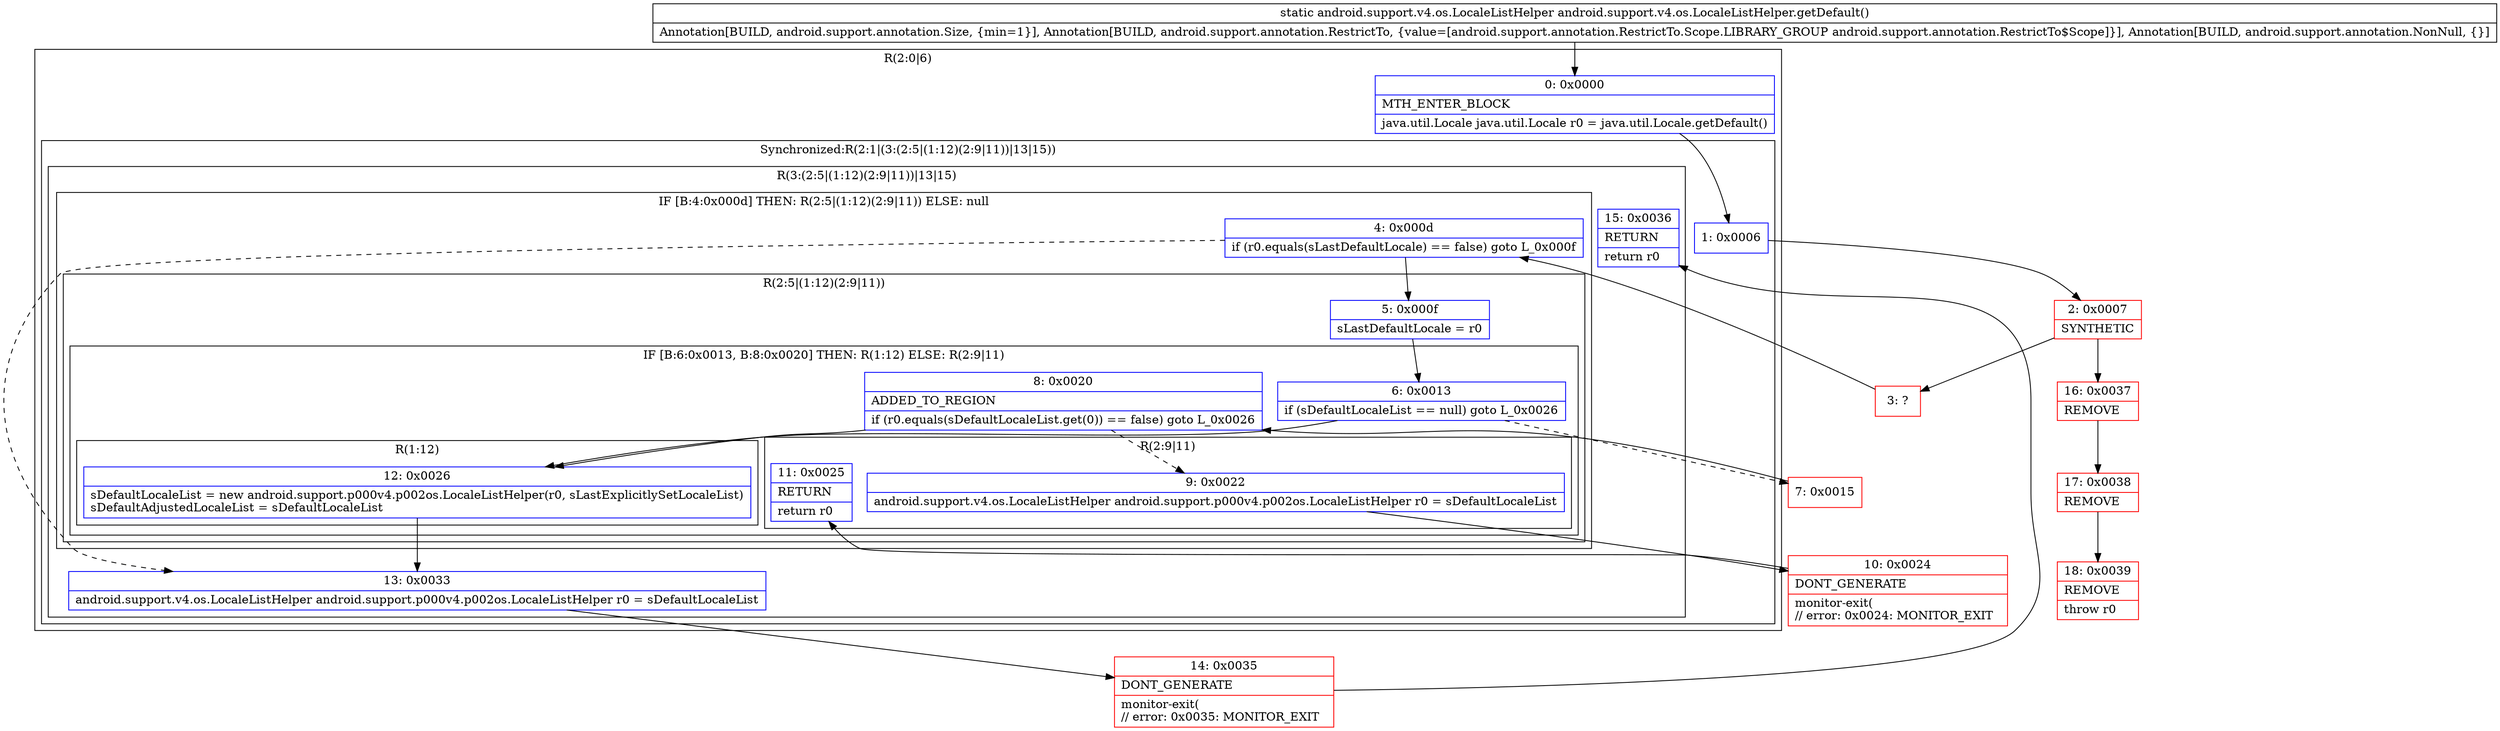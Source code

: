 digraph "CFG forandroid.support.v4.os.LocaleListHelper.getDefault()Landroid\/support\/v4\/os\/LocaleListHelper;" {
subgraph cluster_Region_999399474 {
label = "R(2:0|6)";
node [shape=record,color=blue];
Node_0 [shape=record,label="{0\:\ 0x0000|MTH_ENTER_BLOCK\l|java.util.Locale java.util.Locale r0 = java.util.Locale.getDefault()\l}"];
subgraph cluster_SynchronizedRegion_1311478441 {
label = "Synchronized:R(2:1|(3:(2:5|(1:12)(2:9|11))|13|15))";
node [shape=record,color=blue];
Node_1 [shape=record,label="{1\:\ 0x0006}"];
subgraph cluster_Region_674059702 {
label = "R(3:(2:5|(1:12)(2:9|11))|13|15)";
node [shape=record,color=blue];
subgraph cluster_IfRegion_1282589185 {
label = "IF [B:4:0x000d] THEN: R(2:5|(1:12)(2:9|11)) ELSE: null";
node [shape=record,color=blue];
Node_4 [shape=record,label="{4\:\ 0x000d|if (r0.equals(sLastDefaultLocale) == false) goto L_0x000f\l}"];
subgraph cluster_Region_1432420128 {
label = "R(2:5|(1:12)(2:9|11))";
node [shape=record,color=blue];
Node_5 [shape=record,label="{5\:\ 0x000f|sLastDefaultLocale = r0\l}"];
subgraph cluster_IfRegion_1152605099 {
label = "IF [B:6:0x0013, B:8:0x0020] THEN: R(1:12) ELSE: R(2:9|11)";
node [shape=record,color=blue];
Node_6 [shape=record,label="{6\:\ 0x0013|if (sDefaultLocaleList == null) goto L_0x0026\l}"];
Node_8 [shape=record,label="{8\:\ 0x0020|ADDED_TO_REGION\l|if (r0.equals(sDefaultLocaleList.get(0)) == false) goto L_0x0026\l}"];
subgraph cluster_Region_1914041151 {
label = "R(1:12)";
node [shape=record,color=blue];
Node_12 [shape=record,label="{12\:\ 0x0026|sDefaultLocaleList = new android.support.p000v4.p002os.LocaleListHelper(r0, sLastExplicitlySetLocaleList)\lsDefaultAdjustedLocaleList = sDefaultLocaleList\l}"];
}
subgraph cluster_Region_2061907564 {
label = "R(2:9|11)";
node [shape=record,color=blue];
Node_9 [shape=record,label="{9\:\ 0x0022|android.support.v4.os.LocaleListHelper android.support.p000v4.p002os.LocaleListHelper r0 = sDefaultLocaleList\l}"];
Node_11 [shape=record,label="{11\:\ 0x0025|RETURN\l|return r0\l}"];
}
}
}
}
Node_13 [shape=record,label="{13\:\ 0x0033|android.support.v4.os.LocaleListHelper android.support.p000v4.p002os.LocaleListHelper r0 = sDefaultLocaleList\l}"];
Node_15 [shape=record,label="{15\:\ 0x0036|RETURN\l|return r0\l}"];
}
}
}
Node_2 [shape=record,color=red,label="{2\:\ 0x0007|SYNTHETIC\l}"];
Node_3 [shape=record,color=red,label="{3\:\ ?}"];
Node_7 [shape=record,color=red,label="{7\:\ 0x0015}"];
Node_10 [shape=record,color=red,label="{10\:\ 0x0024|DONT_GENERATE\l|monitor\-exit(\l\/\/ error: 0x0024: MONITOR_EXIT  \l}"];
Node_14 [shape=record,color=red,label="{14\:\ 0x0035|DONT_GENERATE\l|monitor\-exit(\l\/\/ error: 0x0035: MONITOR_EXIT  \l}"];
Node_16 [shape=record,color=red,label="{16\:\ 0x0037|REMOVE\l}"];
Node_17 [shape=record,color=red,label="{17\:\ 0x0038|REMOVE\l}"];
Node_18 [shape=record,color=red,label="{18\:\ 0x0039|REMOVE\l|throw r0\l}"];
MethodNode[shape=record,label="{static android.support.v4.os.LocaleListHelper android.support.v4.os.LocaleListHelper.getDefault()  | Annotation[BUILD, android.support.annotation.Size, \{min=1\}], Annotation[BUILD, android.support.annotation.RestrictTo, \{value=[android.support.annotation.RestrictTo.Scope.LIBRARY_GROUP android.support.annotation.RestrictTo$Scope]\}], Annotation[BUILD, android.support.annotation.NonNull, \{\}]\l}"];
MethodNode -> Node_0;
Node_0 -> Node_1;
Node_1 -> Node_2;
Node_4 -> Node_5;
Node_4 -> Node_13[style=dashed];
Node_5 -> Node_6;
Node_6 -> Node_7[style=dashed];
Node_6 -> Node_12;
Node_8 -> Node_9[style=dashed];
Node_8 -> Node_12;
Node_12 -> Node_13;
Node_9 -> Node_10;
Node_13 -> Node_14;
Node_2 -> Node_3;
Node_2 -> Node_16;
Node_3 -> Node_4;
Node_7 -> Node_8;
Node_10 -> Node_11;
Node_14 -> Node_15;
Node_16 -> Node_17;
Node_17 -> Node_18;
}

